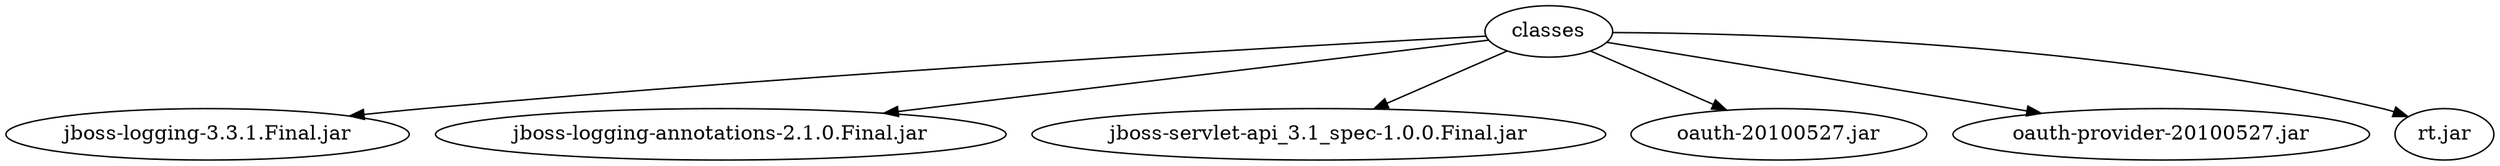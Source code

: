 digraph "summary" {
  "classes"                                          -> "jboss-logging-3.3.1.Final.jar";
  "classes"                                          -> "jboss-logging-annotations-2.1.0.Final.jar";
  "classes"                                          -> "jboss-servlet-api_3.1_spec-1.0.0.Final.jar";
  "classes"                                          -> "oauth-20100527.jar";
  "classes"                                          -> "oauth-provider-20100527.jar";
  "classes"                                          -> "rt.jar";
}
